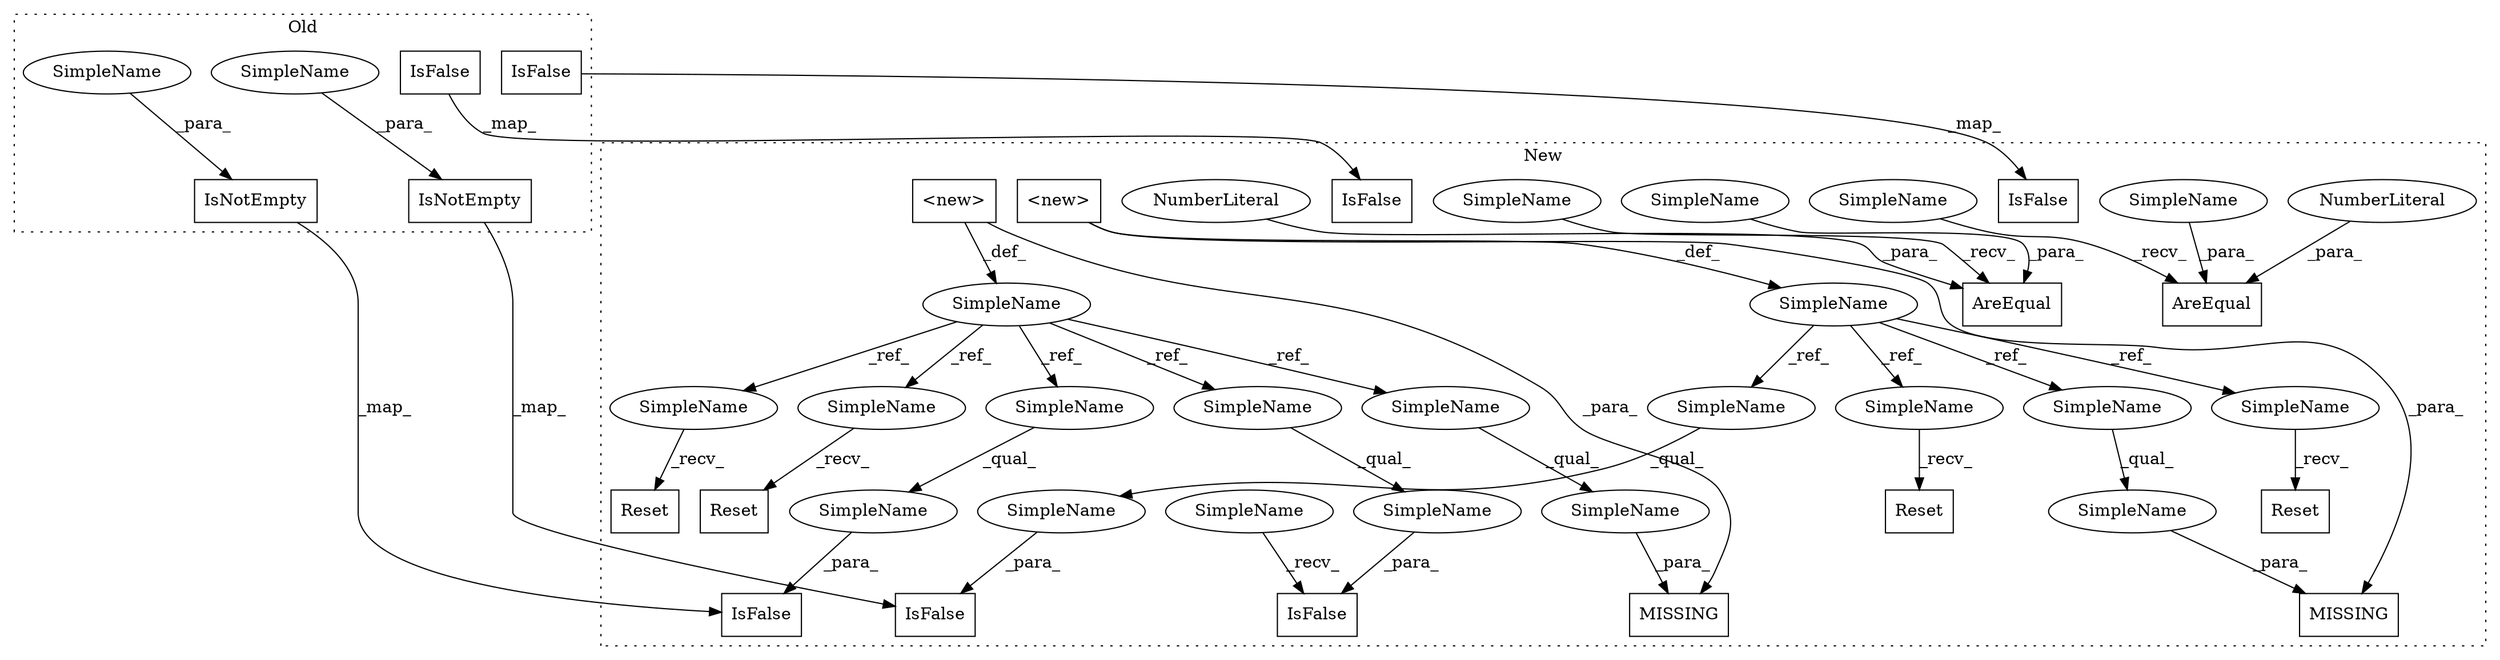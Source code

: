 digraph G {
subgraph cluster0 {
1 [label="IsNotEmpty" a="32" s="8841,8868" l="11,1" shape="box"];
10 [label="IsFalse" a="32" s="9483,9515" l="8,1" shape="box"];
22 [label="IsFalse" a="32" s="9279,9311" l="8,1" shape="box"];
28 [label="IsNotEmpty" a="32" s="9434,9461" l="11,1" shape="box"];
36 [label="SimpleName" a="42" s="8852" l="16" shape="ellipse"];
37 [label="SimpleName" a="42" s="9445" l="16" shape="ellipse"];
label = "Old";
style="dotted";
}
subgraph cluster1 {
2 [label="IsFalse" a="32" s="15013,15048" l="8,1" shape="box"];
3 [label="SimpleName" a="42" s="15021" l="27" shape="ellipse"];
4 [label="SimpleName" a="42" s="13397" l="18" shape="ellipse"];
5 [label="AreEqual" a="32" s="14844,14863" l="9,16" shape="box"];
6 [label="NumberLiteral" a="34" s="14853" l="1" shape="ellipse"];
7 [label="SimpleName" a="42" s="14856" l="7" shape="ellipse"];
8 [label="Reset" a="32" s="14728" l="7" shape="box"];
9 [label="IsFalse" a="32" s="15070,15102" l="8,1" shape="box"];
11 [label="SimpleName" a="42" s="13726" l="25" shape="ellipse"];
12 [label="MISSING" a="32" s="-1,13751" l="13727,1" shape="box"];
13 [label="IsFalse" a="32" s="15281,15314" l="8,1" shape="box"];
14 [label="SimpleName" a="42" s="15289" l="25" shape="ellipse"];
15 [label="SimpleName" a="42" s="13313" l="16" shape="ellipse"];
16 [label="AreEqual" a="32" s="15167,15186" l="9,16" shape="box"];
17 [label="NumberLiteral" a="34" s="15176" l="1" shape="ellipse"];
18 [label="SimpleName" a="42" s="15179" l="7" shape="ellipse"];
19 [label="<new>" a="14" s="13418" l="28" shape="box"];
20 [label="Reset" a="32" s="14243" l="7" shape="box"];
21 [label="IsFalse" a="32" s="15393,15425" l="8,1" shape="box"];
23 [label="SimpleName" a="42" s="13653" l="23" shape="ellipse"];
24 [label="MISSING" a="32" s="-1,13676" l="13654,1" shape="box"];
25 [label="<new>" a="14" s="13332" l="28" shape="box"];
26 [label="Reset" a="32" s="14203" l="7" shape="box"];
27 [label="IsFalse" a="32" s="14471,14504" l="8,1" shape="box"];
29 [label="SimpleName" a="42" s="14479" l="25" shape="ellipse"];
30 [label="Reset" a="32" s="14688" l="7" shape="box"];
31 [label="SimpleName" a="42" s="14186" l="16" shape="ellipse"];
32 [label="SimpleName" a="42" s="14479" l="16" shape="ellipse"];
33 [label="SimpleName" a="42" s="13653" l="16" shape="ellipse"];
34 [label="SimpleName" a="42" s="14671" l="16" shape="ellipse"];
35 [label="SimpleName" a="42" s="15289" l="16" shape="ellipse"];
38 [label="SimpleName" a="42" s="15160" l="6" shape="ellipse"];
39 [label="SimpleName" a="42" s="15274" l="6" shape="ellipse"];
40 [label="SimpleName" a="42" s="14837" l="6" shape="ellipse"];
41 [label="SimpleName" a="42" s="14709" l="18" shape="ellipse"];
42 [label="SimpleName" a="42" s="14224" l="18" shape="ellipse"];
43 [label="SimpleName" a="42" s="15021" l="18" shape="ellipse"];
44 [label="SimpleName" a="42" s="13726" l="18" shape="ellipse"];
label = "New";
style="dotted";
}
1 -> 2 [label="_map_"];
3 -> 2 [label="_para_"];
4 -> 42 [label="_ref_"];
4 -> 41 [label="_ref_"];
4 -> 44 [label="_ref_"];
4 -> 43 [label="_ref_"];
6 -> 5 [label="_para_"];
7 -> 5 [label="_para_"];
10 -> 9 [label="_map_"];
11 -> 12 [label="_para_"];
14 -> 13 [label="_para_"];
15 -> 33 [label="_ref_"];
15 -> 31 [label="_ref_"];
15 -> 34 [label="_ref_"];
15 -> 35 [label="_ref_"];
15 -> 32 [label="_ref_"];
17 -> 16 [label="_para_"];
18 -> 16 [label="_para_"];
19 -> 4 [label="_def_"];
19 -> 12 [label="_para_"];
22 -> 21 [label="_map_"];
23 -> 24 [label="_para_"];
25 -> 24 [label="_para_"];
25 -> 15 [label="_def_"];
28 -> 27 [label="_map_"];
29 -> 27 [label="_para_"];
31 -> 26 [label="_recv_"];
32 -> 29 [label="_qual_"];
33 -> 23 [label="_qual_"];
34 -> 30 [label="_recv_"];
35 -> 14 [label="_qual_"];
36 -> 1 [label="_para_"];
37 -> 28 [label="_para_"];
38 -> 16 [label="_recv_"];
39 -> 13 [label="_recv_"];
40 -> 5 [label="_recv_"];
41 -> 8 [label="_recv_"];
42 -> 20 [label="_recv_"];
43 -> 3 [label="_qual_"];
44 -> 11 [label="_qual_"];
}